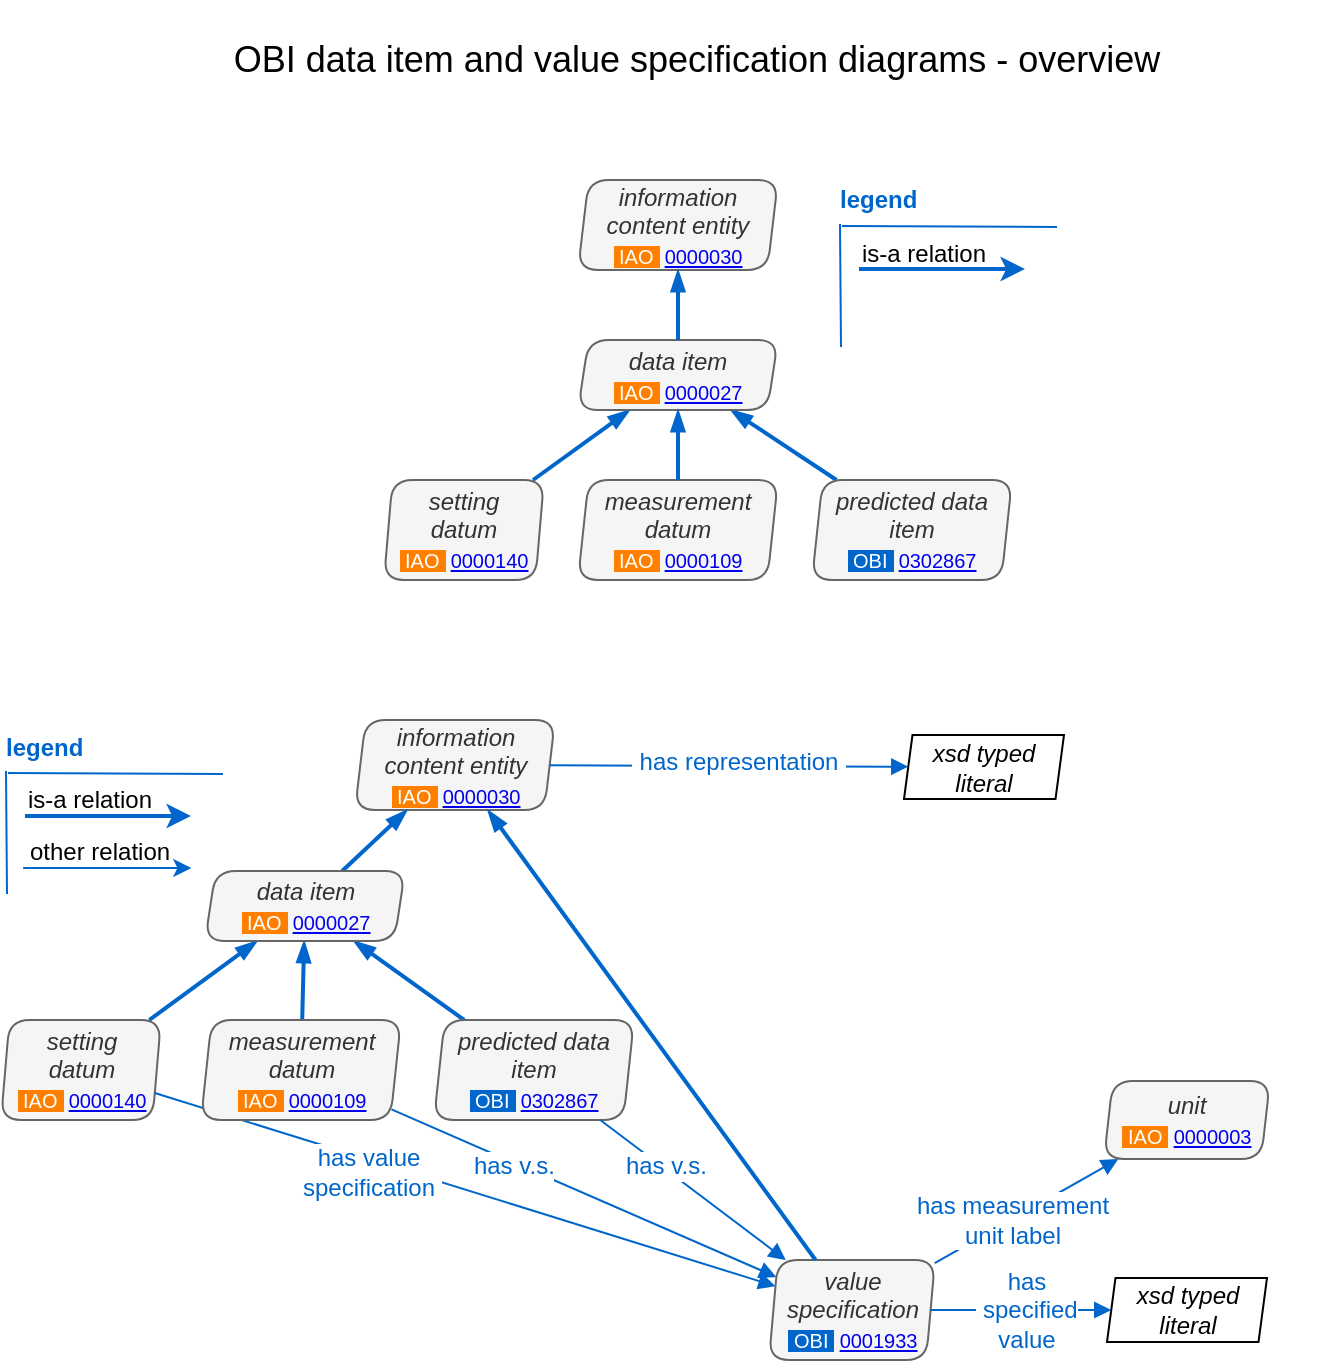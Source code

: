 <mxfile version="12.2.2" type="device" pages="1"><diagram id="2f29cdf5-8bdf-8148-1107-64738e3cd883" name="Data item overview"><mxGraphModel dx="965" dy="567" grid="1" gridSize="10" guides="1" tooltips="1" connect="1" arrows="1" fold="1" page="1" pageScale="1" pageWidth="850" pageHeight="850" background="#ffffff" math="0" shadow="0"><root><mxCell id="0"/><mxCell id="1" parent="0"/><mxCell id="349" value="" style="edgeStyle=none;rounded=0;html=1;jettySize=auto;orthogonalLoop=1;strokeColor=#0066CC;strokeWidth=2;fontSize=12;fontColor=#0066CC;endArrow=blockThin;endFill=1;" parent="1" source="348" target="293" edge="1"><mxGeometry relative="1" as="geometry"><mxPoint x="308.5" y="525" as="sourcePoint"/><mxPoint x="308.5" y="495" as="targetPoint"/></mxGeometry></mxCell><mxCell id="350" value="" style="edgeStyle=none;rounded=0;html=1;jettySize=auto;orthogonalLoop=1;strokeColor=#0066CC;strokeWidth=2;fontSize=12;fontColor=#0066CC;endArrow=blockThin;endFill=1;" parent="1" source="347" target="293" edge="1"><mxGeometry relative="1" as="geometry"><mxPoint x="183.687" y="532.933" as="sourcePoint"/><mxPoint x="269.097" y="495" as="targetPoint"/></mxGeometry></mxCell><mxCell id="5" value="&lt;div style=&quot;text-align: left ; font-size: 18px&quot;&gt;&lt;p style=&quot;text-align: center&quot;&gt;OBI data item and value specification diagrams - overview&amp;nbsp;&lt;/p&gt;&lt;/div&gt;" style="text;html=1;strokeColor=none;fillColor=none;align=center;verticalAlign=middle;whiteSpace=wrap;rounded=0;shadow=0;glass=0;labelBackgroundColor=none;fontSize=12;fontColor=#000000;" parent="1" vertex="1"><mxGeometry x="108.5" y="19.5" width="620" height="40" as="geometry"/></mxCell><mxCell id="50962ce2c1a8c9d5-306" style="rounded=0;html=1;labelBackgroundColor=#ffffff;startArrow=none;startFill=0;endArrow=block;endFill=1;jettySize=auto;orthogonalLoop=1;strokeColor=#0066CC;strokeWidth=1;fontSize=12;fontColor=#000000;" parent="1" source="296" target="298" edge="1"><mxGeometry relative="1" as="geometry"><mxPoint x="381.5" y="540" as="sourcePoint"/><mxPoint x="482.5" y="540.491" as="targetPoint"/></mxGeometry></mxCell><mxCell id="50962ce2c1a8c9d5-308" value="&lt;font color=&quot;#0066cc&quot;&gt;&amp;nbsp;has v.s.&lt;/font&gt;&lt;br&gt;" style="text;html=1;resizable=0;points=[];align=center;verticalAlign=middle;labelBackgroundColor=#ffffff;" parent="50962ce2c1a8c9d5-306" vertex="1" connectable="0"><mxGeometry x="-0.264" y="2" relative="1" as="geometry"><mxPoint x="-12" y="-0.5" as="offset"/></mxGeometry></mxCell><mxCell id="294" value="&lt;i&gt;&lt;font style=&quot;font-size: 12px&quot;&gt;information content entity&lt;/font&gt;&lt;br&gt;&lt;/i&gt;&lt;span style=&quot;font-size: 10px ; background-color: rgb(255 , 128 , 0)&quot;&gt;&lt;font color=&quot;#ffffff&quot;&gt;&amp;nbsp;IAO&amp;nbsp;&lt;/font&gt;&lt;/span&gt;&lt;i style=&quot;font-size: 10px&quot;&gt;&amp;nbsp;&lt;/i&gt;&lt;font style=&quot;font-size: 10px&quot;&gt;&lt;a href=&quot;http://purl.obolibrary.org/obo/IAO_0000030&quot;&gt;0000030&lt;/a&gt;&lt;/font&gt;&lt;font size=&quot;1&quot;&gt;&lt;i&gt;&lt;br&gt;&lt;/i&gt;&lt;/font&gt;" style="shape=parallelogram;perimeter=parallelogramPerimeter;whiteSpace=wrap;html=1;strokeColor=#666666;fontSize=12;align=center;size=0.053;fillColor=#f5f5f5;rounded=1;comic=0;shadow=0;spacing=0;line-height:.8rem;fontColor=#333333;" parent="1" vertex="1"><mxGeometry x="245.5" y="370" width="100" height="45" as="geometry"/></mxCell><mxCell id="295" value="" style="edgeStyle=none;rounded=0;html=1;jettySize=auto;orthogonalLoop=1;strokeColor=#0066CC;strokeWidth=2;fontSize=12;fontColor=#0066CC;endArrow=blockThin;endFill=1;" parent="1" source="293" target="294" edge="1"><mxGeometry relative="1" as="geometry"><mxPoint x="308.5" y="565" as="sourcePoint"/><mxPoint x="308.5" y="505" as="targetPoint"/></mxGeometry></mxCell><mxCell id="297" value="" style="edgeStyle=none;rounded=0;html=1;jettySize=auto;orthogonalLoop=1;strokeColor=#0066CC;strokeWidth=2;fontSize=12;fontColor=#0066CC;endArrow=blockThin;endFill=1;" parent="1" source="296" target="293" edge="1"><mxGeometry relative="1" as="geometry"><mxPoint x="308.5" y="685" as="sourcePoint"/><mxPoint x="308.5" y="635" as="targetPoint"/></mxGeometry></mxCell><mxCell id="298" value="&lt;font&gt;&lt;i&gt;value &lt;br&gt;specification&lt;br&gt;&lt;/i&gt;&lt;span style=&quot;font-size: 10px&quot;&gt;&lt;font color=&quot;#ffffff&quot; style=&quot;background-color: rgb(0 , 102 , 204)&quot;&gt;&amp;nbsp;OBI&amp;nbsp;&lt;/font&gt;&lt;font color=&quot;#ffffff&quot;&gt;&amp;nbsp;&lt;/font&gt;&lt;a href=&quot;http://purl.obolibrary.org/obo/OBI_0001933&quot; style=&quot;font-size: 10px&quot;&gt;0001933&lt;/a&gt;&lt;/span&gt;&lt;/font&gt;&lt;font size=&quot;1&quot;&gt;&lt;i&gt;&lt;br&gt;&lt;/i&gt;&lt;/font&gt;" style="shape=parallelogram;perimeter=parallelogramPerimeter;whiteSpace=wrap;html=1;strokeColor=#666666;fontSize=12;align=center;size=0.053;fillColor=#f5f5f5;rounded=1;comic=0;shadow=0;spacing=0;line-height:.8rem;fontColor=#333333;" parent="1" vertex="1"><mxGeometry x="452.5" y="640" width="83" height="50" as="geometry"/></mxCell><mxCell id="299" value="" style="edgeStyle=none;rounded=0;html=1;jettySize=auto;orthogonalLoop=1;strokeColor=#0066CC;strokeWidth=2;fontSize=12;fontColor=#0066CC;endArrow=blockThin;endFill=1;" parent="1" source="298" target="294" edge="1"><mxGeometry relative="1" as="geometry"><mxPoint x="308.5" y="455" as="sourcePoint"/><mxPoint x="308.5" y="425" as="targetPoint"/></mxGeometry></mxCell><mxCell id="302" value="&lt;i&gt;&lt;font style=&quot;font-size: 12px&quot;&gt;xsd typed literal&lt;/font&gt;&lt;br&gt;&lt;/i&gt;" style="shape=parallelogram;perimeter=parallelogramPerimeter;whiteSpace=wrap;html=1;fontSize=12;align=center;size=0.053;rounded=1;comic=0;shadow=0;spacing=0;line-height:.8rem;arcSize=0;" parent="1" vertex="1"><mxGeometry x="621.5" y="649" width="80" height="32" as="geometry"/></mxCell><mxCell id="303" style="rounded=0;html=1;labelBackgroundColor=#ffffff;startArrow=none;startFill=0;endArrow=block;endFill=1;jettySize=auto;orthogonalLoop=1;strokeColor=#0066CC;strokeWidth=1;fontSize=12;fontColor=#000000;" parent="1" source="298" target="302" edge="1"><mxGeometry relative="1" as="geometry"><mxPoint x="355.833" y="550" as="sourcePoint"/><mxPoint x="473.62" y="550" as="targetPoint"/></mxGeometry></mxCell><mxCell id="304" value="&lt;font color=&quot;#0066cc&quot;&gt;has &lt;br&gt;&amp;nbsp;specified &lt;br&gt;value&lt;/font&gt;" style="text;html=1;resizable=0;points=[];align=center;verticalAlign=middle;labelBackgroundColor=#ffffff;" parent="303" vertex="1" connectable="0"><mxGeometry x="-0.264" y="2" relative="1" as="geometry"><mxPoint x="14.5" y="2" as="offset"/></mxGeometry></mxCell><mxCell id="337" value="" style="group" parent="1" vertex="1" connectable="0"><mxGeometry x="75.5" y="373.5" width="111" height="20" as="geometry"/></mxCell><mxCell id="344" value="&lt;font color=&quot;#0066cc&quot;&gt;legend&lt;/font&gt;" style="text;html=1;resizable=0;points=[];autosize=1;align=left;verticalAlign=top;spacingTop=-4;fontStyle=1" parent="1" vertex="1"><mxGeometry x="68.5" y="373.5" width="50" height="20" as="geometry"/></mxCell><mxCell id="345" value="" style="endArrow=none;html=1;strokeColor=#0066CC;strokeWidth=1;entryX=0.05;entryY=1.1;entryPerimeter=0;" parent="1" target="344" edge="1"><mxGeometry width="50" height="50" relative="1" as="geometry"><mxPoint x="71.5" y="457" as="sourcePoint"/><mxPoint x="132.5" y="605.5" as="targetPoint"/></mxGeometry></mxCell><mxCell id="346" value="" style="endArrow=none;html=1;strokeColor=#0066CC;strokeWidth=1;" parent="1" edge="1"><mxGeometry width="50" height="50" relative="1" as="geometry"><mxPoint x="179.5" y="397" as="sourcePoint"/><mxPoint x="72" y="396.5" as="targetPoint"/></mxGeometry></mxCell><mxCell id="339" value="is-a relation" style="text;html=1;resizable=0;points=[];autosize=1;align=left;verticalAlign=top;spacingTop=-4;" parent="1" vertex="1"><mxGeometry x="79.5" y="400" width="80" height="20" as="geometry"/></mxCell><mxCell id="338" value="" style="edgeStyle=none;rounded=0;html=1;jettySize=auto;orthogonalLoop=1;strokeColor=#0066CC;strokeWidth=2;fontSize=12;fontColor=#0066CC;" parent="1" edge="1"><mxGeometry x="-0.651" y="-4" relative="1" as="geometry"><mxPoint x="80.5" y="418" as="sourcePoint"/><mxPoint x="163.5" y="418" as="targetPoint"/><mxPoint x="1" as="offset"/></mxGeometry></mxCell><mxCell id="340" style="rounded=0;html=1;jettySize=auto;orthogonalLoop=1;strokeColor=#0066CC;fontSize=18;strokeWidth=1;" parent="1" edge="1"><mxGeometry relative="1" as="geometry"><mxPoint x="79.573" y="444" as="sourcePoint"/><mxPoint x="163.667" y="444" as="targetPoint"/></mxGeometry></mxCell><mxCell id="343" value="other relation" style="text;html=1;resizable=0;points=[];autosize=1;align=left;verticalAlign=top;spacingTop=-4;" parent="1" vertex="1"><mxGeometry x="80.5" y="425.5" width="90" height="20" as="geometry"/></mxCell><mxCell id="347" value="&lt;i&gt;predicted data item&lt;br&gt;&lt;/i&gt;&lt;font color=&quot;#ffffff&quot; style=&quot;font-size: 10px ; background-color: rgb(0 , 102 , 204)&quot;&gt;&amp;nbsp;OBI&amp;nbsp;&lt;/font&gt;&lt;font color=&quot;#ffffff&quot; style=&quot;font-size: 10px&quot;&gt;&amp;nbsp;&lt;/font&gt;&lt;font size=&quot;1&quot; color=&quot;#000000&quot;&gt;&lt;a href=&quot;http://purl.obolibrary.org/obo/OBI_0302867&quot;&gt;0302867&lt;/a&gt;&lt;/font&gt;" style="shape=parallelogram;perimeter=parallelogramPerimeter;whiteSpace=wrap;html=1;strokeColor=#666666;fontSize=12;align=center;size=0.053;fillColor=#f5f5f5;rounded=1;comic=0;shadow=0;spacing=0;line-height:.8rem;fontColor=#333333;" parent="1" vertex="1"><mxGeometry x="285" y="520" width="100" height="50" as="geometry"/></mxCell><mxCell id="348" value="&lt;i&gt;&lt;font style=&quot;font-size: 12px&quot;&gt;setting&lt;br&gt;datum&lt;/font&gt;&lt;br&gt;&lt;/i&gt;&lt;span style=&quot;font-size: 10px ; background-color: rgb(255 , 128 , 0)&quot;&gt;&lt;font color=&quot;#ffffff&quot;&gt;&amp;nbsp;IAO&amp;nbsp;&lt;/font&gt;&lt;/span&gt;&lt;i style=&quot;font-size: 10px&quot;&gt;&amp;nbsp;&lt;/i&gt;&lt;font style=&quot;font-size: 10px&quot; color=&quot;#000000&quot;&gt;&lt;a href=&quot;http://purl.obolibrary.org/obo/IAO_0000140&quot;&gt;0000140&lt;/a&gt;&lt;/font&gt;&lt;font size=&quot;1&quot;&gt;&lt;i&gt;&lt;br&gt;&lt;/i&gt;&lt;/font&gt;" style="shape=parallelogram;perimeter=parallelogramPerimeter;whiteSpace=wrap;html=1;strokeColor=#666666;fontSize=12;align=center;size=0.053;fillColor=#f5f5f5;rounded=1;comic=0;shadow=0;spacing=0;line-height:.8rem;fontColor=#333333;" parent="1" vertex="1"><mxGeometry x="68.5" y="520" width="80" height="50" as="geometry"/></mxCell><mxCell id="351" style="rounded=0;html=1;labelBackgroundColor=#ffffff;startArrow=none;startFill=0;endArrow=block;endFill=1;jettySize=auto;orthogonalLoop=1;strokeColor=#0066CC;strokeWidth=1;fontSize=12;fontColor=#000000;jumpStyle=arc;" parent="1" source="347" target="298" edge="1"><mxGeometry relative="1" as="geometry"><mxPoint x="373.674" y="600.058" as="sourcePoint"/><mxPoint x="446.114" y="568.06" as="targetPoint"/></mxGeometry></mxCell><mxCell id="352" value="&lt;font color=&quot;#0066cc&quot;&gt;&amp;nbsp;has v.s.&lt;/font&gt;&lt;br&gt;" style="text;html=1;resizable=0;points=[];align=center;verticalAlign=middle;labelBackgroundColor=#ffffff;" parent="351" vertex="1" connectable="0"><mxGeometry x="-0.264" y="2" relative="1" as="geometry"><mxPoint x="-5" y="-1.5" as="offset"/></mxGeometry></mxCell><mxCell id="353" style="rounded=0;html=1;labelBackgroundColor=#ffffff;startArrow=none;startFill=0;endArrow=block;endFill=1;jettySize=auto;orthogonalLoop=1;strokeColor=#0066CC;strokeWidth=1;fontSize=12;fontColor=#000000;jumpStyle=arc;" parent="1" source="348" target="298" edge="1"><mxGeometry relative="1" as="geometry"><mxPoint x="257.506" y="602.008" as="sourcePoint"/><mxPoint x="446.909" y="559.085" as="targetPoint"/></mxGeometry></mxCell><mxCell id="354" value="&lt;font color=&quot;#0066cc&quot;&gt;&amp;nbsp;has value&amp;nbsp;&lt;br&gt;&amp;nbsp;specification&amp;nbsp;&lt;/font&gt;&lt;br&gt;" style="text;html=1;resizable=0;points=[];align=center;verticalAlign=middle;labelBackgroundColor=#ffffff;" parent="353" vertex="1" connectable="0"><mxGeometry x="-0.264" y="2" relative="1" as="geometry"><mxPoint x="-8" y="5.5" as="offset"/></mxGeometry></mxCell><mxCell id="EqKGvfJbGD2JvjQrqd0A-354" value="" style="edgeStyle=none;rounded=0;html=1;jettySize=auto;orthogonalLoop=1;strokeColor=#0066CC;strokeWidth=2;fontSize=12;fontColor=#0066CC;endArrow=blockThin;endFill=1;" edge="1" source="EqKGvfJbGD2JvjQrqd0A-377" target="EqKGvfJbGD2JvjQrqd0A-358" parent="1"><mxGeometry relative="1" as="geometry"><mxPoint x="417" y="255" as="sourcePoint"/><mxPoint x="417" y="225" as="targetPoint"/></mxGeometry></mxCell><mxCell id="EqKGvfJbGD2JvjQrqd0A-355" value="" style="edgeStyle=none;rounded=0;html=1;jettySize=auto;orthogonalLoop=1;strokeColor=#0066CC;strokeWidth=2;fontSize=12;fontColor=#0066CC;endArrow=blockThin;endFill=1;" edge="1" source="EqKGvfJbGD2JvjQrqd0A-376" target="EqKGvfJbGD2JvjQrqd0A-358" parent="1"><mxGeometry relative="1" as="geometry"><mxPoint x="292.187" y="262.933" as="sourcePoint"/><mxPoint x="377.597" y="225" as="targetPoint"/></mxGeometry></mxCell><mxCell id="EqKGvfJbGD2JvjQrqd0A-358" value="&lt;i&gt;&lt;font style=&quot;font-size: 12px&quot;&gt;data item&lt;/font&gt;&lt;br&gt;&lt;/i&gt;&lt;font style=&quot;font-size: 10px&quot;&gt;&lt;span style=&quot;background-color: rgb(255 , 128 , 0)&quot;&gt;&lt;font color=&quot;#ffffff&quot; style=&quot;font-size: 10px&quot;&gt;&amp;nbsp;IAO&amp;nbsp;&lt;/font&gt;&lt;/span&gt;&lt;i&gt;&amp;nbsp;&lt;/i&gt;&lt;a href=&quot;http://purl.obolibrary.org/obo/IAO_0000027&quot;&gt;0000027&lt;/a&gt;&lt;/font&gt;&lt;font size=&quot;1&quot;&gt;&lt;i&gt;&lt;br&gt;&lt;/i&gt;&lt;/font&gt;" style="shape=parallelogram;perimeter=parallelogramPerimeter;whiteSpace=wrap;html=1;strokeColor=#666666;fontSize=12;align=center;size=0.053;fillColor=#f5f5f5;rounded=1;comic=0;shadow=0;spacing=0;line-height:.8rem;fontColor=#333333;" vertex="1" parent="1"><mxGeometry x="357" y="180" width="100" height="35" as="geometry"/></mxCell><mxCell id="EqKGvfJbGD2JvjQrqd0A-359" value="&lt;i&gt;&lt;font style=&quot;font-size: 12px&quot;&gt;information content entity&lt;/font&gt;&lt;br&gt;&lt;/i&gt;&lt;span style=&quot;font-size: 10px ; background-color: rgb(255 , 128 , 0)&quot;&gt;&lt;font color=&quot;#ffffff&quot;&gt;&amp;nbsp;IAO&amp;nbsp;&lt;/font&gt;&lt;/span&gt;&lt;i style=&quot;font-size: 10px&quot;&gt;&amp;nbsp;&lt;/i&gt;&lt;font style=&quot;font-size: 10px&quot;&gt;&lt;a href=&quot;http://purl.obolibrary.org/obo/IAO_0000030&quot;&gt;0000030&lt;/a&gt;&lt;/font&gt;&lt;font size=&quot;1&quot;&gt;&lt;i&gt;&lt;br&gt;&lt;/i&gt;&lt;/font&gt;" style="shape=parallelogram;perimeter=parallelogramPerimeter;whiteSpace=wrap;html=1;strokeColor=#666666;fontSize=12;align=center;size=0.053;fillColor=#f5f5f5;rounded=1;comic=0;shadow=0;spacing=0;line-height:.8rem;fontColor=#333333;" vertex="1" parent="1"><mxGeometry x="357" y="100" width="100" height="45" as="geometry"/></mxCell><mxCell id="EqKGvfJbGD2JvjQrqd0A-360" value="" style="edgeStyle=none;rounded=0;html=1;jettySize=auto;orthogonalLoop=1;strokeColor=#0066CC;strokeWidth=2;fontSize=12;fontColor=#0066CC;endArrow=blockThin;endFill=1;" edge="1" source="EqKGvfJbGD2JvjQrqd0A-358" target="EqKGvfJbGD2JvjQrqd0A-359" parent="1"><mxGeometry relative="1" as="geometry"><mxPoint x="417" y="295" as="sourcePoint"/><mxPoint x="417" y="235" as="targetPoint"/></mxGeometry></mxCell><mxCell id="EqKGvfJbGD2JvjQrqd0A-361" value="&lt;i&gt;&lt;font style=&quot;font-size: 12px&quot;&gt;measurement&lt;br&gt;datum&lt;/font&gt;&lt;br&gt;&lt;/i&gt;&lt;font style=&quot;font-size: 10px&quot;&gt;&lt;span style=&quot;background-color: rgb(255 , 128 , 0)&quot;&gt;&lt;font color=&quot;#ffffff&quot;&gt;&amp;nbsp;IAO&amp;nbsp;&lt;/font&gt;&lt;/span&gt;&lt;i&gt;&amp;nbsp;&lt;/i&gt;&lt;a href=&quot;http://purl.obolibrary.org/obo/IAO_0000109&quot;&gt;0000109&lt;/a&gt;&lt;/font&gt;&lt;font size=&quot;1&quot;&gt;&lt;i&gt;&lt;br&gt;&lt;/i&gt;&lt;/font&gt;" style="shape=parallelogram;perimeter=parallelogramPerimeter;whiteSpace=wrap;html=1;strokeColor=#666666;fontSize=12;align=center;size=0.053;fillColor=#f5f5f5;rounded=1;comic=0;shadow=0;spacing=0;line-height:.8rem;fontColor=#333333;" vertex="1" parent="1"><mxGeometry x="357" y="250" width="100" height="50" as="geometry"/></mxCell><mxCell id="EqKGvfJbGD2JvjQrqd0A-362" value="" style="edgeStyle=none;rounded=0;html=1;jettySize=auto;orthogonalLoop=1;strokeColor=#0066CC;strokeWidth=2;fontSize=12;fontColor=#0066CC;endArrow=blockThin;endFill=1;" edge="1" source="EqKGvfJbGD2JvjQrqd0A-361" target="EqKGvfJbGD2JvjQrqd0A-358" parent="1"><mxGeometry relative="1" as="geometry"><mxPoint x="417" y="415" as="sourcePoint"/><mxPoint x="417" y="365" as="targetPoint"/></mxGeometry></mxCell><mxCell id="EqKGvfJbGD2JvjQrqd0A-368" value="" style="group" vertex="1" connectable="0" parent="1"><mxGeometry x="492.5" y="100" width="111" height="20" as="geometry"/></mxCell><mxCell id="EqKGvfJbGD2JvjQrqd0A-369" value="&lt;font color=&quot;#0066cc&quot;&gt;legend&lt;/font&gt;" style="text;html=1;resizable=0;points=[];autosize=1;align=left;verticalAlign=top;spacingTop=-4;fontStyle=1" vertex="1" parent="1"><mxGeometry x="485.5" y="100" width="50" height="20" as="geometry"/></mxCell><mxCell id="EqKGvfJbGD2JvjQrqd0A-370" value="" style="endArrow=none;html=1;strokeColor=#0066CC;strokeWidth=1;entryX=0.05;entryY=1.1;entryPerimeter=0;" edge="1" target="EqKGvfJbGD2JvjQrqd0A-369" parent="1"><mxGeometry width="50" height="50" relative="1" as="geometry"><mxPoint x="488.5" y="183.5" as="sourcePoint"/><mxPoint x="549.5" y="332" as="targetPoint"/></mxGeometry></mxCell><mxCell id="EqKGvfJbGD2JvjQrqd0A-371" value="" style="endArrow=none;html=1;strokeColor=#0066CC;strokeWidth=1;" edge="1" parent="1"><mxGeometry width="50" height="50" relative="1" as="geometry"><mxPoint x="596.5" y="123.5" as="sourcePoint"/><mxPoint x="489" y="123" as="targetPoint"/></mxGeometry></mxCell><mxCell id="EqKGvfJbGD2JvjQrqd0A-372" value="is-a relation" style="text;html=1;resizable=0;points=[];autosize=1;align=left;verticalAlign=top;spacingTop=-4;" vertex="1" parent="1"><mxGeometry x="496.5" y="126.5" width="80" height="20" as="geometry"/></mxCell><mxCell id="EqKGvfJbGD2JvjQrqd0A-373" value="" style="edgeStyle=none;rounded=0;html=1;jettySize=auto;orthogonalLoop=1;strokeColor=#0066CC;strokeWidth=2;fontSize=12;fontColor=#0066CC;" edge="1" parent="1"><mxGeometry x="-0.651" y="-4" relative="1" as="geometry"><mxPoint x="497.5" y="144.5" as="sourcePoint"/><mxPoint x="580.5" y="144.5" as="targetPoint"/><mxPoint x="1" as="offset"/></mxGeometry></mxCell><mxCell id="EqKGvfJbGD2JvjQrqd0A-376" value="&lt;i&gt;predicted data item&lt;br&gt;&lt;/i&gt;&lt;font color=&quot;#ffffff&quot; style=&quot;font-size: 10px ; background-color: rgb(0 , 102 , 204)&quot;&gt;&amp;nbsp;OBI&amp;nbsp;&lt;/font&gt;&lt;font color=&quot;#ffffff&quot; style=&quot;font-size: 10px&quot;&gt;&amp;nbsp;&lt;/font&gt;&lt;font size=&quot;1&quot; color=&quot;#000000&quot;&gt;&lt;a href=&quot;http://purl.obolibrary.org/obo/OBI_0302867&quot;&gt;0302867&lt;/a&gt;&lt;/font&gt;" style="shape=parallelogram;perimeter=parallelogramPerimeter;whiteSpace=wrap;html=1;strokeColor=#666666;fontSize=12;align=center;size=0.053;fillColor=#f5f5f5;rounded=1;comic=0;shadow=0;spacing=0;line-height:.8rem;fontColor=#333333;" vertex="1" parent="1"><mxGeometry x="474" y="250" width="100" height="50" as="geometry"/></mxCell><mxCell id="EqKGvfJbGD2JvjQrqd0A-377" value="&lt;i&gt;&lt;font style=&quot;font-size: 12px&quot;&gt;setting&lt;br&gt;datum&lt;/font&gt;&lt;br&gt;&lt;/i&gt;&lt;font style=&quot;font-size: 10px&quot;&gt;&lt;span style=&quot;background-color: rgb(255 , 128 , 0)&quot;&gt;&lt;font color=&quot;#ffffff&quot;&gt;&amp;nbsp;IAO&amp;nbsp;&lt;/font&gt;&lt;/span&gt;&lt;i&gt;&amp;nbsp;&lt;/i&gt;&lt;a href=&quot;http://purl.obolibrary.org/obo/IAO_0000140&quot;&gt;0000140&lt;/a&gt;&lt;/font&gt;&lt;font size=&quot;1&quot;&gt;&lt;i&gt;&lt;br&gt;&lt;/i&gt;&lt;/font&gt;" style="shape=parallelogram;perimeter=parallelogramPerimeter;whiteSpace=wrap;html=1;strokeColor=#666666;fontSize=12;align=center;size=0.053;fillColor=#f5f5f5;rounded=1;comic=0;shadow=0;spacing=0;line-height:.8rem;fontColor=#333333;" vertex="1" parent="1"><mxGeometry x="260" y="250" width="80" height="50" as="geometry"/></mxCell><mxCell id="293" value="&lt;i&gt;&lt;font style=&quot;font-size: 12px&quot;&gt;data item&lt;/font&gt;&lt;br&gt;&lt;/i&gt;&lt;font style=&quot;font-size: 10px&quot;&gt;&lt;span style=&quot;background-color: rgb(255 , 128 , 0)&quot;&gt;&lt;font color=&quot;#ffffff&quot;&gt;&amp;nbsp;IAO&amp;nbsp;&lt;/font&gt;&lt;/span&gt;&lt;i&gt;&amp;nbsp;&lt;/i&gt;&lt;a href=&quot;http://purl.obolibrary.org/obo/IAO_0000027&quot;&gt;0000027&lt;/a&gt;&lt;/font&gt;&lt;font size=&quot;1&quot;&gt;&lt;i&gt;&lt;br&gt;&lt;/i&gt;&lt;/font&gt;" style="shape=parallelogram;perimeter=parallelogramPerimeter;whiteSpace=wrap;html=1;strokeColor=#666666;fontSize=12;align=center;size=0.053;fillColor=#f5f5f5;rounded=1;comic=0;shadow=0;spacing=0;line-height:.8rem;fontColor=#333333;" parent="1" vertex="1"><mxGeometry x="170.5" y="445.5" width="100" height="35" as="geometry"/></mxCell><mxCell id="296" value="&lt;i&gt;&lt;font style=&quot;font-size: 12px&quot;&gt;measurement&lt;br&gt;datum&lt;/font&gt;&lt;br&gt;&lt;/i&gt;&lt;span style=&quot;font-size: 10px ; background-color: rgb(255 , 128 , 0)&quot;&gt;&lt;font color=&quot;#ffffff&quot;&gt;&amp;nbsp;IAO&amp;nbsp;&lt;/font&gt;&lt;/span&gt;&lt;i style=&quot;font-size: 10px&quot;&gt;&amp;nbsp;&lt;/i&gt;&lt;font style=&quot;font-size: 10px&quot; color=&quot;#000000&quot;&gt;&lt;a href=&quot;http://purl.obolibrary.org/obo/IAO_0000109&quot;&gt;0000109&lt;/a&gt;&lt;/font&gt;&lt;font size=&quot;1&quot;&gt;&lt;i&gt;&lt;br&gt;&lt;/i&gt;&lt;/font&gt;" style="shape=parallelogram;perimeter=parallelogramPerimeter;whiteSpace=wrap;html=1;strokeColor=#666666;fontSize=12;align=center;size=0.053;fillColor=#f5f5f5;rounded=1;comic=0;shadow=0;spacing=0;line-height:.8rem;fontColor=#333333;" parent="1" vertex="1"><mxGeometry x="168.5" y="520" width="100" height="50" as="geometry"/></mxCell><mxCell id="EqKGvfJbGD2JvjQrqd0A-383" style="rounded=0;html=1;labelBackgroundColor=#ffffff;startArrow=none;startFill=0;endArrow=block;endFill=1;jettySize=auto;orthogonalLoop=1;strokeColor=#0066CC;strokeWidth=1;fontSize=12;fontColor=#000000;jumpStyle=arc;" edge="1" parent="1" source="294" target="EqKGvfJbGD2JvjQrqd0A-385"><mxGeometry relative="1" as="geometry"><mxPoint x="222.574" y="580" as="sourcePoint"/><mxPoint x="148.5" y="750" as="targetPoint"/></mxGeometry></mxCell><mxCell id="EqKGvfJbGD2JvjQrqd0A-384" value="&lt;font color=&quot;#0066cc&quot;&gt;&amp;nbsp;has representation&amp;nbsp;&lt;/font&gt;" style="text;html=1;resizable=0;points=[];align=center;verticalAlign=middle;labelBackgroundColor=#ffffff;" vertex="1" connectable="0" parent="EqKGvfJbGD2JvjQrqd0A-383"><mxGeometry x="-0.264" y="2" relative="1" as="geometry"><mxPoint x="28" as="offset"/></mxGeometry></mxCell><mxCell id="EqKGvfJbGD2JvjQrqd0A-385" value="&lt;i&gt;&lt;font style=&quot;font-size: 12px&quot;&gt;xsd typed literal&lt;/font&gt;&lt;br&gt;&lt;/i&gt;" style="shape=parallelogram;perimeter=parallelogramPerimeter;whiteSpace=wrap;html=1;fontSize=12;align=center;size=0.053;rounded=1;comic=0;shadow=0;spacing=0;line-height:.8rem;arcSize=0;" vertex="1" parent="1"><mxGeometry x="520" y="377.5" width="80" height="32" as="geometry"/></mxCell><mxCell id="EqKGvfJbGD2JvjQrqd0A-387" style="rounded=0;html=1;labelBackgroundColor=#ffffff;startArrow=none;startFill=0;endArrow=block;endFill=1;jettySize=auto;orthogonalLoop=1;strokeColor=#0066CC;strokeWidth=1;fontSize=12;fontColor=#000000;" edge="1" parent="1" source="298" target="EqKGvfJbGD2JvjQrqd0A-389"><mxGeometry relative="1" as="geometry"><mxPoint x="372.5" y="715" as="sourcePoint"/><mxPoint x="468.007" y="776.5" as="targetPoint"/></mxGeometry></mxCell><mxCell id="EqKGvfJbGD2JvjQrqd0A-388" value="&lt;font color=&quot;#0066cc&quot;&gt;has measurement&lt;br&gt;unit label&lt;/font&gt;" style="text;html=1;resizable=0;points=[];align=center;verticalAlign=middle;labelBackgroundColor=#ffffff;" vertex="1" connectable="0" parent="EqKGvfJbGD2JvjQrqd0A-387"><mxGeometry x="-0.264" y="2" relative="1" as="geometry"><mxPoint x="5.5" y="-0.5" as="offset"/></mxGeometry></mxCell><mxCell id="EqKGvfJbGD2JvjQrqd0A-389" value="&lt;font&gt;&lt;i&gt;unit&lt;br&gt;&lt;/i&gt;&lt;span style=&quot;font-size: 10px ; background-color: rgb(255 , 128 , 0)&quot;&gt;&lt;font color=&quot;#ffffff&quot;&gt;&amp;nbsp;IAO&amp;nbsp;&lt;/font&gt;&lt;/span&gt;&lt;i style=&quot;font-size: 10px&quot;&gt;&amp;nbsp;&lt;/i&gt;&lt;span style=&quot;font-size: 10px&quot;&gt;&lt;a href=&quot;http://purl.obolibrary.org/obo/IAO_0000003&quot;&gt;0000003&lt;/a&gt;&lt;/span&gt;&lt;/font&gt;&lt;font size=&quot;1&quot;&gt;&lt;i&gt;&lt;br&gt;&lt;/i&gt;&lt;/font&gt;" style="shape=parallelogram;perimeter=parallelogramPerimeter;whiteSpace=wrap;html=1;strokeColor=#666666;fontSize=12;align=center;size=0.053;fillColor=#f5f5f5;rounded=1;comic=0;shadow=0;spacing=0;line-height:.8rem;fontColor=#333333;" vertex="1" parent="1"><mxGeometry x="620" y="550.5" width="83" height="39" as="geometry"/></mxCell></root></mxGraphModel></diagram></mxfile>